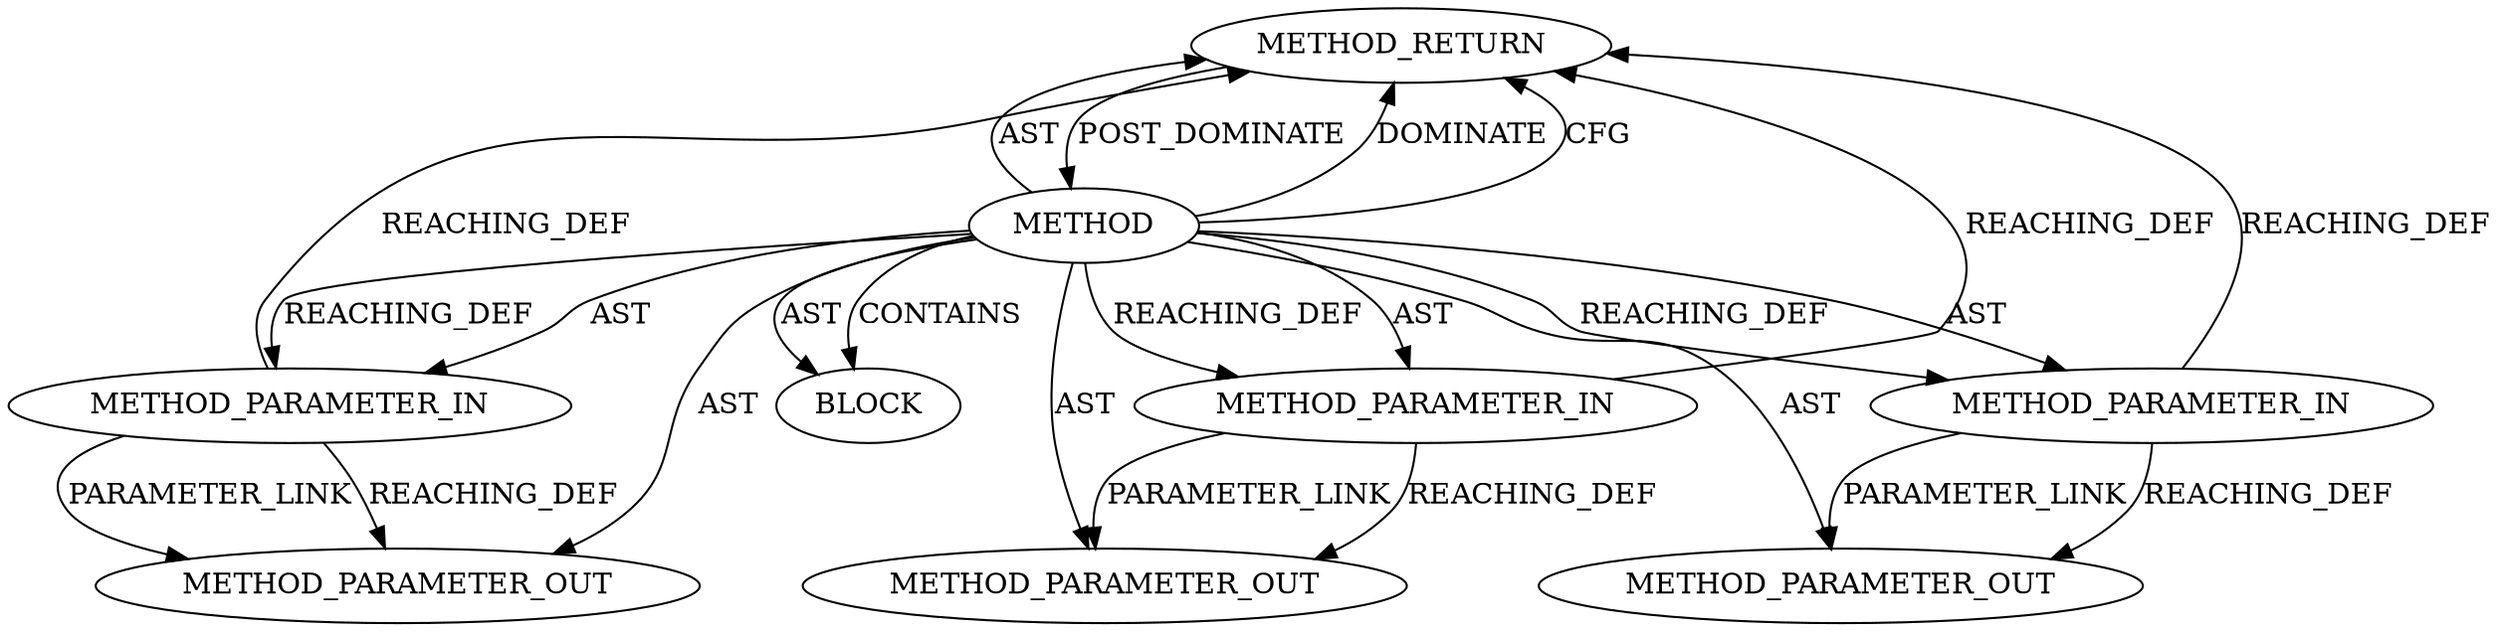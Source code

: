 digraph {
  25504 [label=METHOD_RETURN ORDER=2 CODE="RET" TYPE_FULL_NAME="ANY" EVALUATION_STRATEGY="BY_VALUE"]
  25503 [label=BLOCK ORDER=1 ARGUMENT_INDEX=1 CODE="<empty>" TYPE_FULL_NAME="ANY"]
  27209 [label=METHOD_PARAMETER_OUT ORDER=1 CODE="p1" IS_VARIADIC=false TYPE_FULL_NAME="ANY" EVALUATION_STRATEGY="BY_VALUE" INDEX=1 NAME="p1"]
  27211 [label=METHOD_PARAMETER_OUT ORDER=3 CODE="p3" IS_VARIADIC=false TYPE_FULL_NAME="ANY" EVALUATION_STRATEGY="BY_VALUE" INDEX=3 NAME="p3"]
  27210 [label=METHOD_PARAMETER_OUT ORDER=2 CODE="p2" IS_VARIADIC=false TYPE_FULL_NAME="ANY" EVALUATION_STRATEGY="BY_VALUE" INDEX=2 NAME="p2"]
  25499 [label=METHOD AST_PARENT_TYPE="NAMESPACE_BLOCK" AST_PARENT_FULL_NAME="<global>" ORDER=0 CODE="<empty>" FULL_NAME="memcpy" IS_EXTERNAL=true FILENAME="<empty>" SIGNATURE="" NAME="memcpy"]
  25500 [label=METHOD_PARAMETER_IN ORDER=1 CODE="p1" IS_VARIADIC=false TYPE_FULL_NAME="ANY" EVALUATION_STRATEGY="BY_VALUE" INDEX=1 NAME="p1"]
  25502 [label=METHOD_PARAMETER_IN ORDER=3 CODE="p3" IS_VARIADIC=false TYPE_FULL_NAME="ANY" EVALUATION_STRATEGY="BY_VALUE" INDEX=3 NAME="p3"]
  25501 [label=METHOD_PARAMETER_IN ORDER=2 CODE="p2" IS_VARIADIC=false TYPE_FULL_NAME="ANY" EVALUATION_STRATEGY="BY_VALUE" INDEX=2 NAME="p2"]
  25499 -> 25503 [label=CONTAINS ]
  25501 -> 27210 [label=PARAMETER_LINK ]
  25501 -> 25504 [label=REACHING_DEF VARIABLE="p2"]
  25499 -> 25502 [label=AST ]
  25499 -> 25504 [label=DOMINATE ]
  25502 -> 27211 [label=PARAMETER_LINK ]
  25499 -> 25500 [label=AST ]
  25499 -> 25504 [label=CFG ]
  25499 -> 25502 [label=REACHING_DEF VARIABLE=""]
  25499 -> 25503 [label=AST ]
  25499 -> 27210 [label=AST ]
  25504 -> 25499 [label=POST_DOMINATE ]
  25499 -> 25501 [label=REACHING_DEF VARIABLE=""]
  25501 -> 27210 [label=REACHING_DEF VARIABLE="p2"]
  25499 -> 27211 [label=AST ]
  25499 -> 25500 [label=REACHING_DEF VARIABLE=""]
  25500 -> 25504 [label=REACHING_DEF VARIABLE="p1"]
  25500 -> 27209 [label=PARAMETER_LINK ]
  25502 -> 27211 [label=REACHING_DEF VARIABLE="p3"]
  25500 -> 27209 [label=REACHING_DEF VARIABLE="p1"]
  25502 -> 25504 [label=REACHING_DEF VARIABLE="p3"]
  25499 -> 27209 [label=AST ]
  25499 -> 25504 [label=AST ]
  25499 -> 25501 [label=AST ]
}
